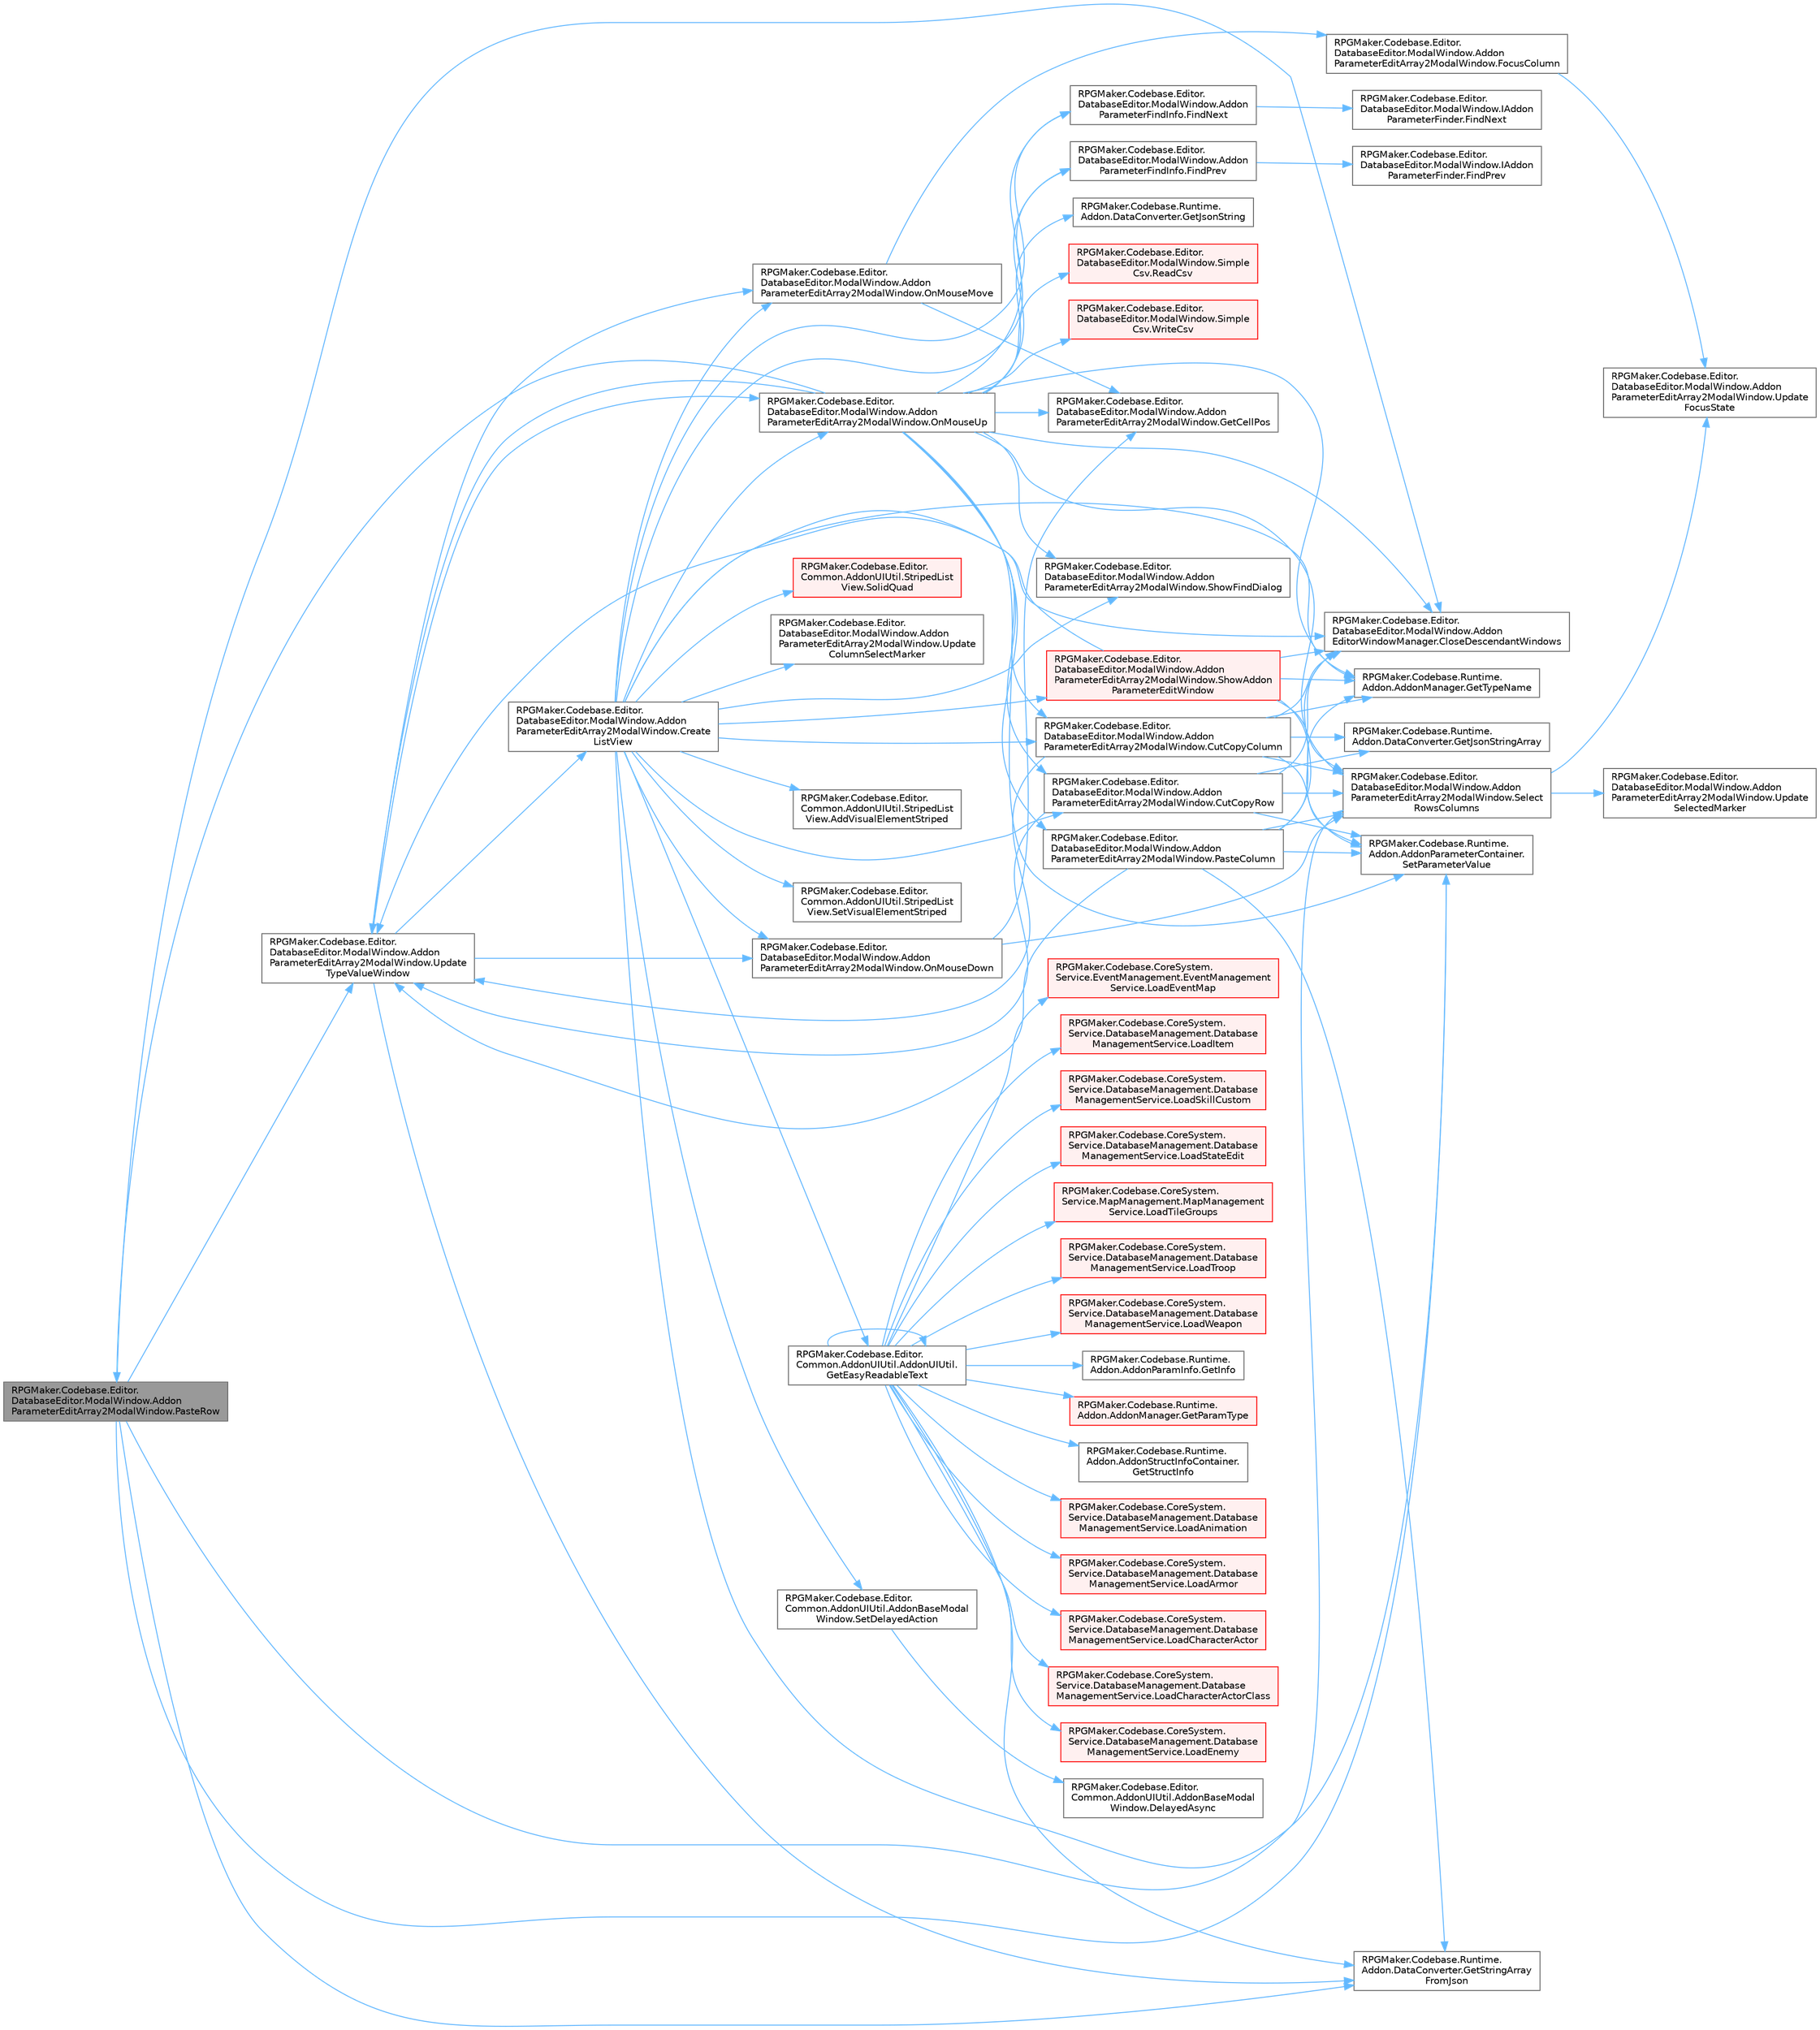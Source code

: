 digraph "RPGMaker.Codebase.Editor.DatabaseEditor.ModalWindow.AddonParameterEditArray2ModalWindow.PasteRow"
{
 // LATEX_PDF_SIZE
  bgcolor="transparent";
  edge [fontname=Helvetica,fontsize=10,labelfontname=Helvetica,labelfontsize=10];
  node [fontname=Helvetica,fontsize=10,shape=box,height=0.2,width=0.4];
  rankdir="LR";
  Node1 [id="Node000001",label="RPGMaker.Codebase.Editor.\lDatabaseEditor.ModalWindow.Addon\lParameterEditArray2ModalWindow.PasteRow",height=0.2,width=0.4,color="gray40", fillcolor="grey60", style="filled", fontcolor="black",tooltip="😁 行貼り付け"];
  Node1 -> Node2 [id="edge1_Node000001_Node000002",color="steelblue1",style="solid",tooltip=" "];
  Node2 [id="Node000002",label="RPGMaker.Codebase.Editor.\lDatabaseEditor.ModalWindow.Addon\lEditorWindowManager.CloseDescendantWindows",height=0.2,width=0.4,color="grey40", fillcolor="white", style="filled",URL="$da/df8/class_r_p_g_maker_1_1_codebase_1_1_editor_1_1_database_editor_1_1_modal_window_1_1_addon_editor_window_manager.html#ab0dca4ac11ed0d0fe85bfbe4366a3952",tooltip="😁 子孫ウィンドウ閉じる"];
  Node1 -> Node3 [id="edge2_Node000001_Node000003",color="steelblue1",style="solid",tooltip=" "];
  Node3 [id="Node000003",label="RPGMaker.Codebase.Runtime.\lAddon.DataConverter.GetStringArray\lFromJson",height=0.2,width=0.4,color="grey40", fillcolor="white", style="filled",URL="$df/d54/class_r_p_g_maker_1_1_codebase_1_1_runtime_1_1_addon_1_1_data_converter.html#ac6623fc347d6ebd0f81429b46eda451b",tooltip="😁 JSONから文字列配列取得"];
  Node1 -> Node4 [id="edge3_Node000001_Node000004",color="steelblue1",style="solid",tooltip=" "];
  Node4 [id="Node000004",label="RPGMaker.Codebase.Editor.\lDatabaseEditor.ModalWindow.Addon\lParameterEditArray2ModalWindow.Select\lRowsColumns",height=0.2,width=0.4,color="grey40", fillcolor="white", style="filled",URL="$da/d1b/class_r_p_g_maker_1_1_codebase_1_1_editor_1_1_database_editor_1_1_modal_window_1_1_addon_parameter_edit_array2_modal_window.html#a2e11ec41d5980512c7c94afce31598e7",tooltip="😁 行と列選択"];
  Node4 -> Node5 [id="edge4_Node000004_Node000005",color="steelblue1",style="solid",tooltip=" "];
  Node5 [id="Node000005",label="RPGMaker.Codebase.Editor.\lDatabaseEditor.ModalWindow.Addon\lParameterEditArray2ModalWindow.Update\lFocusState",height=0.2,width=0.4,color="grey40", fillcolor="white", style="filled",URL="$da/d1b/class_r_p_g_maker_1_1_codebase_1_1_editor_1_1_database_editor_1_1_modal_window_1_1_addon_parameter_edit_array2_modal_window.html#ae080420a20760c91c97b3f7eb7be525f",tooltip="😁 フォーカス状態更新"];
  Node4 -> Node6 [id="edge5_Node000004_Node000006",color="steelblue1",style="solid",tooltip=" "];
  Node6 [id="Node000006",label="RPGMaker.Codebase.Editor.\lDatabaseEditor.ModalWindow.Addon\lParameterEditArray2ModalWindow.Update\lSelectedMarker",height=0.2,width=0.4,color="grey40", fillcolor="white", style="filled",URL="$da/d1b/class_r_p_g_maker_1_1_codebase_1_1_editor_1_1_database_editor_1_1_modal_window_1_1_addon_parameter_edit_array2_modal_window.html#ab543fba75796777edf94b55f8c5f6b55",tooltip="😁 選択済みマーカー更新"];
  Node1 -> Node7 [id="edge6_Node000001_Node000007",color="steelblue1",style="solid",tooltip=" "];
  Node7 [id="Node000007",label="RPGMaker.Codebase.Runtime.\lAddon.AddonParameterContainer.\lSetParameterValue",height=0.2,width=0.4,color="grey40", fillcolor="white", style="filled",URL="$de/d6e/class_r_p_g_maker_1_1_codebase_1_1_runtime_1_1_addon_1_1_addon_parameter_container.html#a950e7a7668102f1090474aed81e977f1",tooltip="😁 キー、値設定"];
  Node1 -> Node8 [id="edge7_Node000001_Node000008",color="steelblue1",style="solid",tooltip=" "];
  Node8 [id="Node000008",label="RPGMaker.Codebase.Editor.\lDatabaseEditor.ModalWindow.Addon\lParameterEditArray2ModalWindow.Update\lTypeValueWindow",height=0.2,width=0.4,color="grey40", fillcolor="white", style="filled",URL="$da/d1b/class_r_p_g_maker_1_1_codebase_1_1_editor_1_1_database_editor_1_1_modal_window_1_1_addon_parameter_edit_array2_modal_window.html#a276b6fc351b3a2e8ae0cbe66f5e523bf",tooltip="😁 型値ウィンドウ更新"];
  Node8 -> Node9 [id="edge8_Node000008_Node000009",color="steelblue1",style="solid",tooltip=" "];
  Node9 [id="Node000009",label="RPGMaker.Codebase.Editor.\lDatabaseEditor.ModalWindow.Addon\lParameterEditArray2ModalWindow.Create\lListView",height=0.2,width=0.4,color="grey40", fillcolor="white", style="filled",URL="$da/d1b/class_r_p_g_maker_1_1_codebase_1_1_editor_1_1_database_editor_1_1_modal_window_1_1_addon_parameter_edit_array2_modal_window.html#a5ba1083e2d9cedbd3a9d9d09c58ac850",tooltip="😁 リスト・ビュー作成"];
  Node9 -> Node10 [id="edge9_Node000009_Node000010",color="steelblue1",style="solid",tooltip=" "];
  Node10 [id="Node000010",label="RPGMaker.Codebase.Editor.\lCommon.AddonUIUtil.StripedList\lView.AddVisualElementStriped",height=0.2,width=0.4,color="grey40", fillcolor="white", style="filled",URL="$d3/de2/class_r_p_g_maker_1_1_codebase_1_1_editor_1_1_common_1_1_addon_u_i_util_1_1_striped_list_view.html#a4c1a67d096d0f0310e929eefc3b04b8e",tooltip="😁 可視要素ストリップ済み追加"];
  Node9 -> Node2 [id="edge10_Node000009_Node000002",color="steelblue1",style="solid",tooltip=" "];
  Node9 -> Node11 [id="edge11_Node000009_Node000011",color="steelblue1",style="solid",tooltip=" "];
  Node11 [id="Node000011",label="RPGMaker.Codebase.Editor.\lDatabaseEditor.ModalWindow.Addon\lParameterEditArray2ModalWindow.CutCopyColumn",height=0.2,width=0.4,color="grey40", fillcolor="white", style="filled",URL="$da/d1b/class_r_p_g_maker_1_1_codebase_1_1_editor_1_1_database_editor_1_1_modal_window_1_1_addon_parameter_edit_array2_modal_window.html#a0cba45fb96f15a3d18da3b65a603891f",tooltip="😁 コピー列切り取り"];
  Node11 -> Node2 [id="edge12_Node000011_Node000002",color="steelblue1",style="solid",tooltip=" "];
  Node11 -> Node12 [id="edge13_Node000011_Node000012",color="steelblue1",style="solid",tooltip=" "];
  Node12 [id="Node000012",label="RPGMaker.Codebase.Runtime.\lAddon.DataConverter.GetJsonStringArray",height=0.2,width=0.4,color="grey40", fillcolor="white", style="filled",URL="$df/d54/class_r_p_g_maker_1_1_codebase_1_1_runtime_1_1_addon_1_1_data_converter.html#a880cc84e1f145722b49ec30c459be5ea",tooltip="😁 JSON文字列配列取得"];
  Node11 -> Node13 [id="edge14_Node000011_Node000013",color="steelblue1",style="solid",tooltip=" "];
  Node13 [id="Node000013",label="RPGMaker.Codebase.Runtime.\lAddon.AddonManager.GetTypeName",height=0.2,width=0.4,color="grey40", fillcolor="white", style="filled",URL="$d4/df3/class_r_p_g_maker_1_1_codebase_1_1_runtime_1_1_addon_1_1_addon_manager.html#a13273f6e36434dbf1f63c0966bd60787",tooltip="😁 型名取得"];
  Node11 -> Node4 [id="edge15_Node000011_Node000004",color="steelblue1",style="solid",tooltip=" "];
  Node11 -> Node7 [id="edge16_Node000011_Node000007",color="steelblue1",style="solid",tooltip=" "];
  Node11 -> Node8 [id="edge17_Node000011_Node000008",color="steelblue1",style="solid",tooltip=" "];
  Node9 -> Node14 [id="edge18_Node000009_Node000014",color="steelblue1",style="solid",tooltip=" "];
  Node14 [id="Node000014",label="RPGMaker.Codebase.Editor.\lDatabaseEditor.ModalWindow.Addon\lParameterEditArray2ModalWindow.CutCopyRow",height=0.2,width=0.4,color="grey40", fillcolor="white", style="filled",URL="$da/d1b/class_r_p_g_maker_1_1_codebase_1_1_editor_1_1_database_editor_1_1_modal_window_1_1_addon_parameter_edit_array2_modal_window.html#ac701ee9a6c97240f94a8bfa370fb7191",tooltip="😁 コピー行を切る"];
  Node14 -> Node2 [id="edge19_Node000014_Node000002",color="steelblue1",style="solid",tooltip=" "];
  Node14 -> Node12 [id="edge20_Node000014_Node000012",color="steelblue1",style="solid",tooltip=" "];
  Node14 -> Node4 [id="edge21_Node000014_Node000004",color="steelblue1",style="solid",tooltip=" "];
  Node14 -> Node7 [id="edge22_Node000014_Node000007",color="steelblue1",style="solid",tooltip=" "];
  Node14 -> Node8 [id="edge23_Node000014_Node000008",color="steelblue1",style="solid",tooltip=" "];
  Node9 -> Node15 [id="edge24_Node000009_Node000015",color="steelblue1",style="solid",tooltip=" "];
  Node15 [id="Node000015",label="RPGMaker.Codebase.Editor.\lDatabaseEditor.ModalWindow.Addon\lParameterFindInfo.FindNext",height=0.2,width=0.4,color="grey40", fillcolor="white", style="filled",URL="$d3/d69/class_r_p_g_maker_1_1_codebase_1_1_editor_1_1_database_editor_1_1_modal_window_1_1_addon_parameter_find_info.html#a003163e3b523a6555a86c0a568164843",tooltip=" "];
  Node15 -> Node16 [id="edge25_Node000015_Node000016",color="steelblue1",style="solid",tooltip=" "];
  Node16 [id="Node000016",label="RPGMaker.Codebase.Editor.\lDatabaseEditor.ModalWindow.IAddon\lParameterFinder.FindNext",height=0.2,width=0.4,color="grey40", fillcolor="white", style="filled",URL="$dd/d2d/interface_r_p_g_maker_1_1_codebase_1_1_editor_1_1_database_editor_1_1_modal_window_1_1_i_addon_parameter_finder.html#a8aaa2d370e7ee4f770059bed079d580c",tooltip=" "];
  Node9 -> Node17 [id="edge26_Node000009_Node000017",color="steelblue1",style="solid",tooltip=" "];
  Node17 [id="Node000017",label="RPGMaker.Codebase.Editor.\lDatabaseEditor.ModalWindow.Addon\lParameterFindInfo.FindPrev",height=0.2,width=0.4,color="grey40", fillcolor="white", style="filled",URL="$d3/d69/class_r_p_g_maker_1_1_codebase_1_1_editor_1_1_database_editor_1_1_modal_window_1_1_addon_parameter_find_info.html#a528874c7c8a8e142904b81558582b067",tooltip=" "];
  Node17 -> Node18 [id="edge27_Node000017_Node000018",color="steelblue1",style="solid",tooltip=" "];
  Node18 [id="Node000018",label="RPGMaker.Codebase.Editor.\lDatabaseEditor.ModalWindow.IAddon\lParameterFinder.FindPrev",height=0.2,width=0.4,color="grey40", fillcolor="white", style="filled",URL="$dd/d2d/interface_r_p_g_maker_1_1_codebase_1_1_editor_1_1_database_editor_1_1_modal_window_1_1_i_addon_parameter_finder.html#a0dda2758cf26352942d5b003e6471c36",tooltip=" "];
  Node9 -> Node19 [id="edge28_Node000009_Node000019",color="steelblue1",style="solid",tooltip=" "];
  Node19 [id="Node000019",label="RPGMaker.Codebase.Editor.\lCommon.AddonUIUtil.AddonUIUtil.\lGetEasyReadableText",height=0.2,width=0.4,color="grey40", fillcolor="white", style="filled",URL="$d4/d5f/class_r_p_g_maker_1_1_codebase_1_1_editor_1_1_common_1_1_addon_u_i_util_1_1_addon_u_i_util.html#a2e27a60230e482d3f5605b82634925cb",tooltip="😁 簡単読みやすいテキスト取得"];
  Node19 -> Node19 [id="edge29_Node000019_Node000019",color="steelblue1",style="solid",tooltip=" "];
  Node19 -> Node20 [id="edge30_Node000019_Node000020",color="steelblue1",style="solid",tooltip=" "];
  Node20 [id="Node000020",label="RPGMaker.Codebase.Runtime.\lAddon.AddonParamInfo.GetInfo",height=0.2,width=0.4,color="grey40", fillcolor="white", style="filled",URL="$d1/d84/class_r_p_g_maker_1_1_codebase_1_1_runtime_1_1_addon_1_1_addon_param_info.html#aee3ccf123913eebbc2cc670543fd8d1e",tooltip="😁 情報アドオン辞書から、キーに紐づく値を取得するだけ"];
  Node19 -> Node21 [id="edge31_Node000019_Node000021",color="steelblue1",style="solid",tooltip=" "];
  Node21 [id="Node000021",label="RPGMaker.Codebase.Runtime.\lAddon.AddonManager.GetParamType",height=0.2,width=0.4,color="red", fillcolor="#FFF0F0", style="filled",URL="$d4/df3/class_r_p_g_maker_1_1_codebase_1_1_runtime_1_1_addon_1_1_addon_manager.html#a83444c8516165b54bb9d0702b56f420a",tooltip="😁 引数型取得"];
  Node19 -> Node3 [id="edge32_Node000019_Node000003",color="steelblue1",style="solid",tooltip=" "];
  Node19 -> Node24 [id="edge33_Node000019_Node000024",color="steelblue1",style="solid",tooltip=" "];
  Node24 [id="Node000024",label="RPGMaker.Codebase.Runtime.\lAddon.AddonStructInfoContainer.\lGetStructInfo",height=0.2,width=0.4,color="grey40", fillcolor="white", style="filled",URL="$de/ddc/class_r_p_g_maker_1_1_codebase_1_1_runtime_1_1_addon_1_1_addon_struct_info_container.html#a8cdb81ee5837019b6ee6dea95cac58c8",tooltip="😁 リストの要素は name を持っていて、その name で当てに行って要素を取る。 要素は、自身の名前、アドオンの情報についての辞書、任意についての辞書の３つを持つもの"];
  Node19 -> Node25 [id="edge34_Node000019_Node000025",color="steelblue1",style="solid",tooltip=" "];
  Node25 [id="Node000025",label="RPGMaker.Codebase.CoreSystem.\lService.DatabaseManagement.Database\lManagementService.LoadAnimation",height=0.2,width=0.4,color="red", fillcolor="#FFF0F0", style="filled",URL="$db/db0/class_r_p_g_maker_1_1_codebase_1_1_core_system_1_1_service_1_1_database_management_1_1_database_management_service.html#a24090092bb5f0e3f1a7f6d136a10cd22",tooltip="😁 アニメーション読込"];
  Node19 -> Node27 [id="edge35_Node000019_Node000027",color="steelblue1",style="solid",tooltip=" "];
  Node27 [id="Node000027",label="RPGMaker.Codebase.CoreSystem.\lService.DatabaseManagement.Database\lManagementService.LoadArmor",height=0.2,width=0.4,color="red", fillcolor="#FFF0F0", style="filled",URL="$db/db0/class_r_p_g_maker_1_1_codebase_1_1_core_system_1_1_service_1_1_database_management_1_1_database_management_service.html#aa2e210bbbaf85d6ed1f74aa1170b786a",tooltip="😁 防具読込"];
  Node19 -> Node29 [id="edge36_Node000019_Node000029",color="steelblue1",style="solid",tooltip=" "];
  Node29 [id="Node000029",label="RPGMaker.Codebase.CoreSystem.\lService.DatabaseManagement.Database\lManagementService.LoadCharacterActor",height=0.2,width=0.4,color="red", fillcolor="#FFF0F0", style="filled",URL="$db/db0/class_r_p_g_maker_1_1_codebase_1_1_core_system_1_1_service_1_1_database_management_1_1_database_management_service.html#afa56ff9a916ba5265719f6be7f2330e2",tooltip="😁 キャラクター・アクター読込"];
  Node19 -> Node31 [id="edge37_Node000019_Node000031",color="steelblue1",style="solid",tooltip=" "];
  Node31 [id="Node000031",label="RPGMaker.Codebase.CoreSystem.\lService.DatabaseManagement.Database\lManagementService.LoadCharacterActorClass",height=0.2,width=0.4,color="red", fillcolor="#FFF0F0", style="filled",URL="$db/db0/class_r_p_g_maker_1_1_codebase_1_1_core_system_1_1_service_1_1_database_management_1_1_database_management_service.html#a83d7b02d93737cf99a9e1b670f8fe4ea",tooltip="😁 キャラクター・アクター・クラス読込"];
  Node19 -> Node33 [id="edge38_Node000019_Node000033",color="steelblue1",style="solid",tooltip=" "];
  Node33 [id="Node000033",label="RPGMaker.Codebase.CoreSystem.\lService.DatabaseManagement.Database\lManagementService.LoadEnemy",height=0.2,width=0.4,color="red", fillcolor="#FFF0F0", style="filled",URL="$db/db0/class_r_p_g_maker_1_1_codebase_1_1_core_system_1_1_service_1_1_database_management_1_1_database_management_service.html#a56946e6c58a5ec0f4641533476d5982c",tooltip="😁 敵読込"];
  Node19 -> Node35 [id="edge39_Node000019_Node000035",color="steelblue1",style="solid",tooltip=" "];
  Node35 [id="Node000035",label="RPGMaker.Codebase.CoreSystem.\lService.EventManagement.EventManagement\lService.LoadEventMap",height=0.2,width=0.4,color="red", fillcolor="#FFF0F0", style="filled",URL="$d5/d7b/class_r_p_g_maker_1_1_codebase_1_1_core_system_1_1_service_1_1_event_management_1_1_event_management_service.html#aa63d78cbfcaaf1b54776075b618d80b1",tooltip="😁 イベント・マップ読込"];
  Node19 -> Node39 [id="edge40_Node000019_Node000039",color="steelblue1",style="solid",tooltip=" "];
  Node39 [id="Node000039",label="RPGMaker.Codebase.CoreSystem.\lService.DatabaseManagement.Database\lManagementService.LoadItem",height=0.2,width=0.4,color="red", fillcolor="#FFF0F0", style="filled",URL="$db/db0/class_r_p_g_maker_1_1_codebase_1_1_core_system_1_1_service_1_1_database_management_1_1_database_management_service.html#a0447e9903c05f13e630c3523647e80a4",tooltip="😁 アイテム読込"];
  Node19 -> Node41 [id="edge41_Node000019_Node000041",color="steelblue1",style="solid",tooltip=" "];
  Node41 [id="Node000041",label="RPGMaker.Codebase.CoreSystem.\lService.DatabaseManagement.Database\lManagementService.LoadSkillCustom",height=0.2,width=0.4,color="red", fillcolor="#FFF0F0", style="filled",URL="$db/db0/class_r_p_g_maker_1_1_codebase_1_1_core_system_1_1_service_1_1_database_management_1_1_database_management_service.html#a10afc5f75507a17db5197e23a2cdd4cc",tooltip="😁 スキル・カスタム読込"];
  Node19 -> Node43 [id="edge42_Node000019_Node000043",color="steelblue1",style="solid",tooltip=" "];
  Node43 [id="Node000043",label="RPGMaker.Codebase.CoreSystem.\lService.DatabaseManagement.Database\lManagementService.LoadStateEdit",height=0.2,width=0.4,color="red", fillcolor="#FFF0F0", style="filled",URL="$db/db0/class_r_p_g_maker_1_1_codebase_1_1_core_system_1_1_service_1_1_database_management_1_1_database_management_service.html#a2fa87c0d4f1431414d67e4943a14ae56",tooltip="😁 状態編集読込"];
  Node19 -> Node45 [id="edge43_Node000019_Node000045",color="steelblue1",style="solid",tooltip=" "];
  Node45 [id="Node000045",label="RPGMaker.Codebase.CoreSystem.\lService.MapManagement.MapManagement\lService.LoadTileGroups",height=0.2,width=0.4,color="red", fillcolor="#FFF0F0", style="filled",URL="$da/d11/class_r_p_g_maker_1_1_codebase_1_1_core_system_1_1_service_1_1_map_management_1_1_map_management_service.html#a4ce791714d2c7a494febf9f7f4b4bac2",tooltip="😁 [タイルグループ操作]"];
  Node19 -> Node61 [id="edge44_Node000019_Node000061",color="steelblue1",style="solid",tooltip=" "];
  Node61 [id="Node000061",label="RPGMaker.Codebase.CoreSystem.\lService.DatabaseManagement.Database\lManagementService.LoadTroop",height=0.2,width=0.4,color="red", fillcolor="#FFF0F0", style="filled",URL="$db/db0/class_r_p_g_maker_1_1_codebase_1_1_core_system_1_1_service_1_1_database_management_1_1_database_management_service.html#a3f54f10563c3611839ddd3dfa5b65c13",tooltip="😁 部隊読込"];
  Node19 -> Node63 [id="edge45_Node000019_Node000063",color="steelblue1",style="solid",tooltip=" "];
  Node63 [id="Node000063",label="RPGMaker.Codebase.CoreSystem.\lService.DatabaseManagement.Database\lManagementService.LoadWeapon",height=0.2,width=0.4,color="red", fillcolor="#FFF0F0", style="filled",URL="$db/db0/class_r_p_g_maker_1_1_codebase_1_1_core_system_1_1_service_1_1_database_management_1_1_database_management_service.html#a14b53a047484b6c81f8e570ff47134af",tooltip="😁 武器読込"];
  Node9 -> Node13 [id="edge46_Node000009_Node000013",color="steelblue1",style="solid",tooltip=" "];
  Node9 -> Node65 [id="edge47_Node000009_Node000065",color="steelblue1",style="solid",tooltip=" "];
  Node65 [id="Node000065",label="RPGMaker.Codebase.Editor.\lDatabaseEditor.ModalWindow.Addon\lParameterEditArray2ModalWindow.OnMouseDown",height=0.2,width=0.4,color="grey40", fillcolor="white", style="filled",URL="$da/d1b/class_r_p_g_maker_1_1_codebase_1_1_editor_1_1_database_editor_1_1_modal_window_1_1_addon_parameter_edit_array2_modal_window.html#a5165057be5d91ecd5fd921769e59f001",tooltip="😁 マウス・ダウン時"];
  Node65 -> Node66 [id="edge48_Node000065_Node000066",color="steelblue1",style="solid",tooltip=" "];
  Node66 [id="Node000066",label="RPGMaker.Codebase.Editor.\lDatabaseEditor.ModalWindow.Addon\lParameterEditArray2ModalWindow.GetCellPos",height=0.2,width=0.4,color="grey40", fillcolor="white", style="filled",URL="$da/d1b/class_r_p_g_maker_1_1_codebase_1_1_editor_1_1_database_editor_1_1_modal_window_1_1_addon_parameter_edit_array2_modal_window.html#a9c4001def9bc0f1b26e7ef9494ff4bfe",tooltip="😁 セル位置取得"];
  Node65 -> Node4 [id="edge49_Node000065_Node000004",color="steelblue1",style="solid",tooltip=" "];
  Node9 -> Node67 [id="edge50_Node000009_Node000067",color="steelblue1",style="solid",tooltip=" "];
  Node67 [id="Node000067",label="RPGMaker.Codebase.Editor.\lDatabaseEditor.ModalWindow.Addon\lParameterEditArray2ModalWindow.OnMouseMove",height=0.2,width=0.4,color="grey40", fillcolor="white", style="filled",URL="$da/d1b/class_r_p_g_maker_1_1_codebase_1_1_editor_1_1_database_editor_1_1_modal_window_1_1_addon_parameter_edit_array2_modal_window.html#a552b3bab8c4d34fbdf3a244130dc8296",tooltip="😁 マウス移動時"];
  Node67 -> Node68 [id="edge51_Node000067_Node000068",color="steelblue1",style="solid",tooltip=" "];
  Node68 [id="Node000068",label="RPGMaker.Codebase.Editor.\lDatabaseEditor.ModalWindow.Addon\lParameterEditArray2ModalWindow.FocusColumn",height=0.2,width=0.4,color="grey40", fillcolor="white", style="filled",URL="$da/d1b/class_r_p_g_maker_1_1_codebase_1_1_editor_1_1_database_editor_1_1_modal_window_1_1_addon_parameter_edit_array2_modal_window.html#ae10b36375082581e5ee459dedb5ef634",tooltip="😁 列フォーカス"];
  Node68 -> Node5 [id="edge52_Node000068_Node000005",color="steelblue1",style="solid",tooltip=" "];
  Node67 -> Node66 [id="edge53_Node000067_Node000066",color="steelblue1",style="solid",tooltip=" "];
  Node9 -> Node69 [id="edge54_Node000009_Node000069",color="steelblue1",style="solid",tooltip=" "];
  Node69 [id="Node000069",label="RPGMaker.Codebase.Editor.\lDatabaseEditor.ModalWindow.Addon\lParameterEditArray2ModalWindow.OnMouseUp",height=0.2,width=0.4,color="grey40", fillcolor="white", style="filled",URL="$da/d1b/class_r_p_g_maker_1_1_codebase_1_1_editor_1_1_database_editor_1_1_modal_window_1_1_addon_parameter_edit_array2_modal_window.html#afbfb62c59cd7fd4f5c69005c0fcbc60a",tooltip="😁 マウス・アップ時"];
  Node69 -> Node2 [id="edge55_Node000069_Node000002",color="steelblue1",style="solid",tooltip=" "];
  Node69 -> Node11 [id="edge56_Node000069_Node000011",color="steelblue1",style="solid",tooltip=" "];
  Node69 -> Node14 [id="edge57_Node000069_Node000014",color="steelblue1",style="solid",tooltip=" "];
  Node69 -> Node15 [id="edge58_Node000069_Node000015",color="steelblue1",style="solid",tooltip=" "];
  Node69 -> Node17 [id="edge59_Node000069_Node000017",color="steelblue1",style="solid",tooltip=" "];
  Node69 -> Node66 [id="edge60_Node000069_Node000066",color="steelblue1",style="solid",tooltip=" "];
  Node69 -> Node70 [id="edge61_Node000069_Node000070",color="steelblue1",style="solid",tooltip=" "];
  Node70 [id="Node000070",label="RPGMaker.Codebase.Runtime.\lAddon.DataConverter.GetJsonString",height=0.2,width=0.4,color="grey40", fillcolor="white", style="filled",URL="$df/d54/class_r_p_g_maker_1_1_codebase_1_1_runtime_1_1_addon_1_1_data_converter.html#a7fc99a0abb3800b27c4742e1dd04723b",tooltip="😁 JSON文字列取得"];
  Node69 -> Node13 [id="edge62_Node000069_Node000013",color="steelblue1",style="solid",tooltip=" "];
  Node69 -> Node71 [id="edge63_Node000069_Node000071",color="steelblue1",style="solid",tooltip=" "];
  Node71 [id="Node000071",label="RPGMaker.Codebase.Editor.\lDatabaseEditor.ModalWindow.Addon\lParameterEditArray2ModalWindow.PasteColumn",height=0.2,width=0.4,color="grey40", fillcolor="white", style="filled",URL="$da/d1b/class_r_p_g_maker_1_1_codebase_1_1_editor_1_1_database_editor_1_1_modal_window_1_1_addon_parameter_edit_array2_modal_window.html#abb8a1a074ffaf8084067cef188237617",tooltip="😁 列貼り付け"];
  Node71 -> Node2 [id="edge64_Node000071_Node000002",color="steelblue1",style="solid",tooltip=" "];
  Node71 -> Node3 [id="edge65_Node000071_Node000003",color="steelblue1",style="solid",tooltip=" "];
  Node71 -> Node13 [id="edge66_Node000071_Node000013",color="steelblue1",style="solid",tooltip=" "];
  Node71 -> Node4 [id="edge67_Node000071_Node000004",color="steelblue1",style="solid",tooltip=" "];
  Node71 -> Node7 [id="edge68_Node000071_Node000007",color="steelblue1",style="solid",tooltip=" "];
  Node71 -> Node8 [id="edge69_Node000071_Node000008",color="steelblue1",style="solid",tooltip=" "];
  Node69 -> Node1 [id="edge70_Node000069_Node000001",color="steelblue1",style="solid",tooltip=" "];
  Node69 -> Node72 [id="edge71_Node000069_Node000072",color="steelblue1",style="solid",tooltip=" "];
  Node72 [id="Node000072",label="RPGMaker.Codebase.Editor.\lDatabaseEditor.ModalWindow.Simple\lCsv.ReadCsv",height=0.2,width=0.4,color="red", fillcolor="#FFF0F0", style="filled",URL="$d8/d78/class_r_p_g_maker_1_1_codebase_1_1_editor_1_1_database_editor_1_1_modal_window_1_1_simple_csv.html#a6e949e280d7479b9df805533d98a7e87",tooltip="😁 CSV読取"];
  Node69 -> Node4 [id="edge72_Node000069_Node000004",color="steelblue1",style="solid",tooltip=" "];
  Node69 -> Node7 [id="edge73_Node000069_Node000007",color="steelblue1",style="solid",tooltip=" "];
  Node69 -> Node74 [id="edge74_Node000069_Node000074",color="steelblue1",style="solid",tooltip=" "];
  Node74 [id="Node000074",label="RPGMaker.Codebase.Editor.\lDatabaseEditor.ModalWindow.Addon\lParameterEditArray2ModalWindow.ShowFindDialog",height=0.2,width=0.4,color="grey40", fillcolor="white", style="filled",URL="$da/d1b/class_r_p_g_maker_1_1_codebase_1_1_editor_1_1_database_editor_1_1_modal_window_1_1_addon_parameter_edit_array2_modal_window.html#aa2981b0f1a6855ac607f3099a08a4697",tooltip="😁 検索ダイアログを見せる"];
  Node69 -> Node8 [id="edge75_Node000069_Node000008",color="steelblue1",style="solid",tooltip=" "];
  Node69 -> Node75 [id="edge76_Node000069_Node000075",color="steelblue1",style="solid",tooltip=" "];
  Node75 [id="Node000075",label="RPGMaker.Codebase.Editor.\lDatabaseEditor.ModalWindow.Simple\lCsv.WriteCsv",height=0.2,width=0.4,color="red", fillcolor="#FFF0F0", style="filled",URL="$d8/d78/class_r_p_g_maker_1_1_codebase_1_1_editor_1_1_database_editor_1_1_modal_window_1_1_simple_csv.html#ae0cd870195d2b213c220b02dc3a922fe",tooltip="😁 CSV書く"];
  Node9 -> Node77 [id="edge77_Node000009_Node000077",color="steelblue1",style="solid",tooltip=" "];
  Node77 [id="Node000077",label="RPGMaker.Codebase.Editor.\lCommon.AddonUIUtil.AddonBaseModal\lWindow.SetDelayedAction",height=0.2,width=0.4,color="grey40", fillcolor="white", style="filled",URL="$d1/d4a/class_r_p_g_maker_1_1_codebase_1_1_editor_1_1_common_1_1_addon_u_i_util_1_1_addon_base_modal_window.html#a2b4613e44455954e6e72bd5554cca94a",tooltip="😁 遅延動作設定"];
  Node77 -> Node78 [id="edge78_Node000077_Node000078",color="steelblue1",style="solid",tooltip=" "];
  Node78 [id="Node000078",label="RPGMaker.Codebase.Editor.\lCommon.AddonUIUtil.AddonBaseModal\lWindow.DelayedAsync",height=0.2,width=0.4,color="grey40", fillcolor="white", style="filled",URL="$d1/d4a/class_r_p_g_maker_1_1_codebase_1_1_editor_1_1_common_1_1_addon_u_i_util_1_1_addon_base_modal_window.html#a62d240a2675a5fa60f7b64eae5be856a",tooltip="😁 非同期遅延"];
  Node9 -> Node7 [id="edge79_Node000009_Node000007",color="steelblue1",style="solid",tooltip=" "];
  Node9 -> Node79 [id="edge80_Node000009_Node000079",color="steelblue1",style="solid",tooltip=" "];
  Node79 [id="Node000079",label="RPGMaker.Codebase.Editor.\lCommon.AddonUIUtil.StripedList\lView.SetVisualElementStriped",height=0.2,width=0.4,color="grey40", fillcolor="white", style="filled",URL="$d3/de2/class_r_p_g_maker_1_1_codebase_1_1_editor_1_1_common_1_1_addon_u_i_util_1_1_striped_list_view.html#a69fd0ee0b811c0af3f149345d09fb580",tooltip="😁 可視要素ストリップ済み設定"];
  Node9 -> Node80 [id="edge81_Node000009_Node000080",color="steelblue1",style="solid",tooltip=" "];
  Node80 [id="Node000080",label="RPGMaker.Codebase.Editor.\lDatabaseEditor.ModalWindow.Addon\lParameterEditArray2ModalWindow.ShowAddon\lParameterEditWindow",height=0.2,width=0.4,color="red", fillcolor="#FFF0F0", style="filled",URL="$da/d1b/class_r_p_g_maker_1_1_codebase_1_1_editor_1_1_database_editor_1_1_modal_window_1_1_addon_parameter_edit_array2_modal_window.html#aba249d358bd59d9b969b36a4dd2748b9",tooltip="😁 アドオン引数編集ウィンドウを見せる"];
  Node80 -> Node2 [id="edge82_Node000080_Node000002",color="steelblue1",style="solid",tooltip=" "];
  Node80 -> Node13 [id="edge83_Node000080_Node000013",color="steelblue1",style="solid",tooltip=" "];
  Node80 -> Node4 [id="edge84_Node000080_Node000004",color="steelblue1",style="solid",tooltip=" "];
  Node80 -> Node7 [id="edge85_Node000080_Node000007",color="steelblue1",style="solid",tooltip=" "];
  Node80 -> Node8 [id="edge86_Node000080_Node000008",color="steelblue1",style="solid",tooltip=" "];
  Node9 -> Node74 [id="edge87_Node000009_Node000074",color="steelblue1",style="solid",tooltip=" "];
  Node9 -> Node82 [id="edge88_Node000009_Node000082",color="steelblue1",style="solid",tooltip=" "];
  Node82 [id="Node000082",label="RPGMaker.Codebase.Editor.\lCommon.AddonUIUtil.StripedList\lView.SolidQuad",height=0.2,width=0.4,color="red", fillcolor="#FFF0F0", style="filled",URL="$d3/de2/class_r_p_g_maker_1_1_codebase_1_1_editor_1_1_common_1_1_addon_u_i_util_1_1_striped_list_view.html#ad0c04aa2fbc4e4fdea9652350283016a",tooltip="😁 個体４"];
  Node9 -> Node84 [id="edge89_Node000009_Node000084",color="steelblue1",style="solid",tooltip=" "];
  Node84 [id="Node000084",label="RPGMaker.Codebase.Editor.\lDatabaseEditor.ModalWindow.Addon\lParameterEditArray2ModalWindow.Update\lColumnSelectMarker",height=0.2,width=0.4,color="grey40", fillcolor="white", style="filled",URL="$da/d1b/class_r_p_g_maker_1_1_codebase_1_1_editor_1_1_database_editor_1_1_modal_window_1_1_addon_parameter_edit_array2_modal_window.html#aaa8a97d36f2e883df28f6f053fa8aa2e",tooltip="😁 列選択マーカー更新"];
  Node8 -> Node3 [id="edge90_Node000008_Node000003",color="steelblue1",style="solid",tooltip=" "];
  Node8 -> Node65 [id="edge91_Node000008_Node000065",color="steelblue1",style="solid",tooltip=" "];
  Node8 -> Node67 [id="edge92_Node000008_Node000067",color="steelblue1",style="solid",tooltip=" "];
  Node8 -> Node69 [id="edge93_Node000008_Node000069",color="steelblue1",style="solid",tooltip=" "];
}
